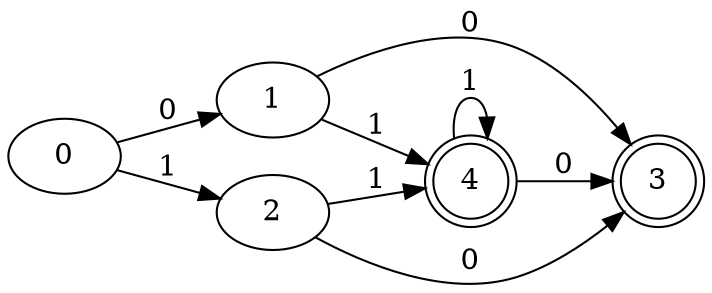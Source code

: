 digraph Automata {
	rankdir=LR
	0 [label=0]
	0 -> 1 [label=0]
	0 -> 2 [label=1]
	1 [label=1]
	1 -> 3 [label=0]
	1 -> 4 [label=1]
	2 [label=2]
	2 -> 3 [label=0]
	2 -> 4 [label=1]
	3 [label=3 shape=doublecircle]
	4 [label=4 shape=doublecircle]
	4 -> 3 [label=0]
	4 -> 4 [label=1]
}
